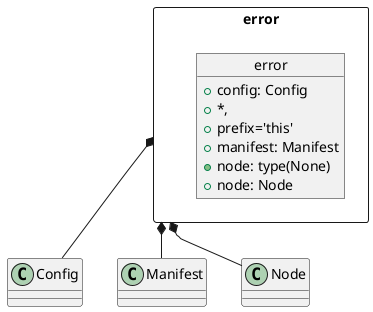 @startuml
package error <<Rectangle>> {

    object error {
        +config: Config
        + *,
        +prefix='this'
        +manifest: Manifest
        +node: type(None)
        +node: Node

    }
}

error *-- Config
error *-- Manifest
error *-- Node


@enduml
